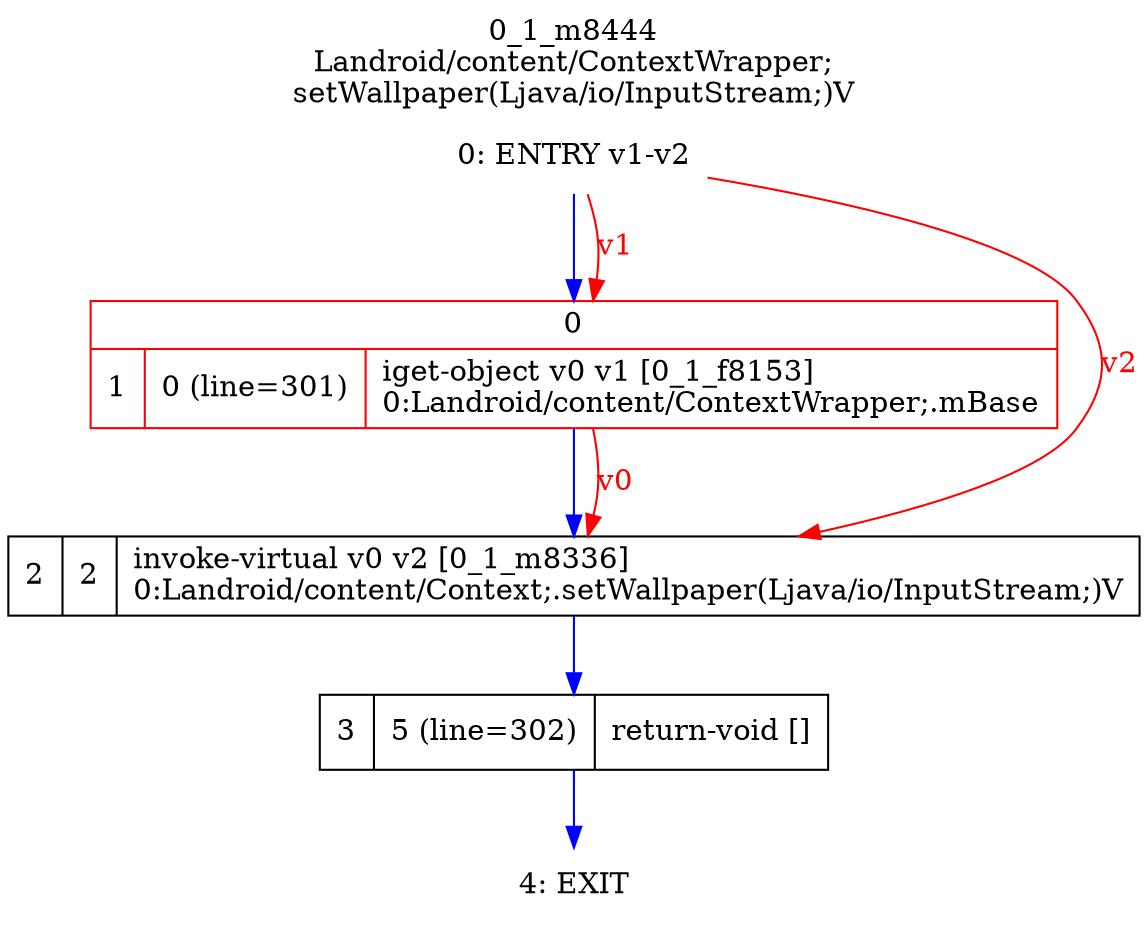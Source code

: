 digraph G {
rankdir=UD;
labelloc=t;
label="0_1_m8444\nLandroid/content/ContextWrapper;
setWallpaper(Ljava/io/InputStream;)V";
0[label="0: ENTRY v1-v2",shape=plaintext];
1[label="{0|{1|0 (line=301)|iget-object v0 v1 [0_1_f8153]\l0:Landroid/content/ContextWrapper;.mBase\l}}",shape=record, color=red];
2[label="2|2|invoke-virtual v0 v2 [0_1_m8336]\l0:Landroid/content/Context;.setWallpaper(Ljava/io/InputStream;)V\l",shape=record,URL="0_1_m8336.dot"];
3[label="3|5 (line=302)|return-void []\l",shape=record];
4[label="4: EXIT",shape=plaintext];
0->1 [color=blue, fontcolor=blue,weight=100, taillabel=""];
1->2 [color=blue, fontcolor=blue,weight=100, taillabel=""];
2->3 [color=blue, fontcolor=blue,weight=100, taillabel=""];
3->4 [color=blue, fontcolor=blue,weight=100, taillabel=""];
0->1 [color=red, fontcolor=red, label="v1"];
0->2 [color=red, fontcolor=red, label="v2"];
1->2 [color=red, fontcolor=red, label="v0"];
}
